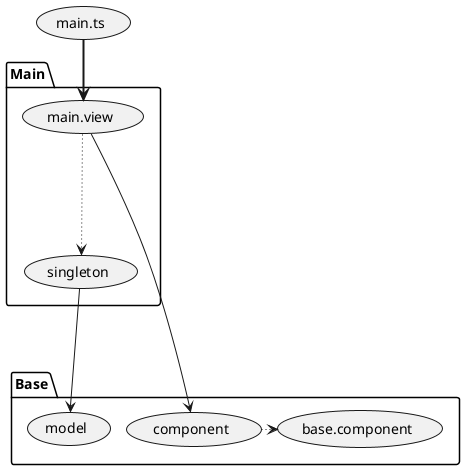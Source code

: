 @startuml

scale max 1200 width
top to bottom direction
skinparam monochrome true
skinparam shadowing false
skinparam nodesep 16
skinparam defaultFontName Tahoma
skinparam defaultFontSize 14

'oval
skinparam usecase {
  borderThickness 1
}
    

package "Main" {
  (main.view)
  (singleton)
}

package "Base" {
  (base.component)
  (component)
  (model)
}

(main.ts)

(component) ~> (base.component)
(main.ts) ==> (main.view)
(main.view) -> (component)
(main.view) ~~~> (singleton)
(singleton) ---> (model)

@enduml